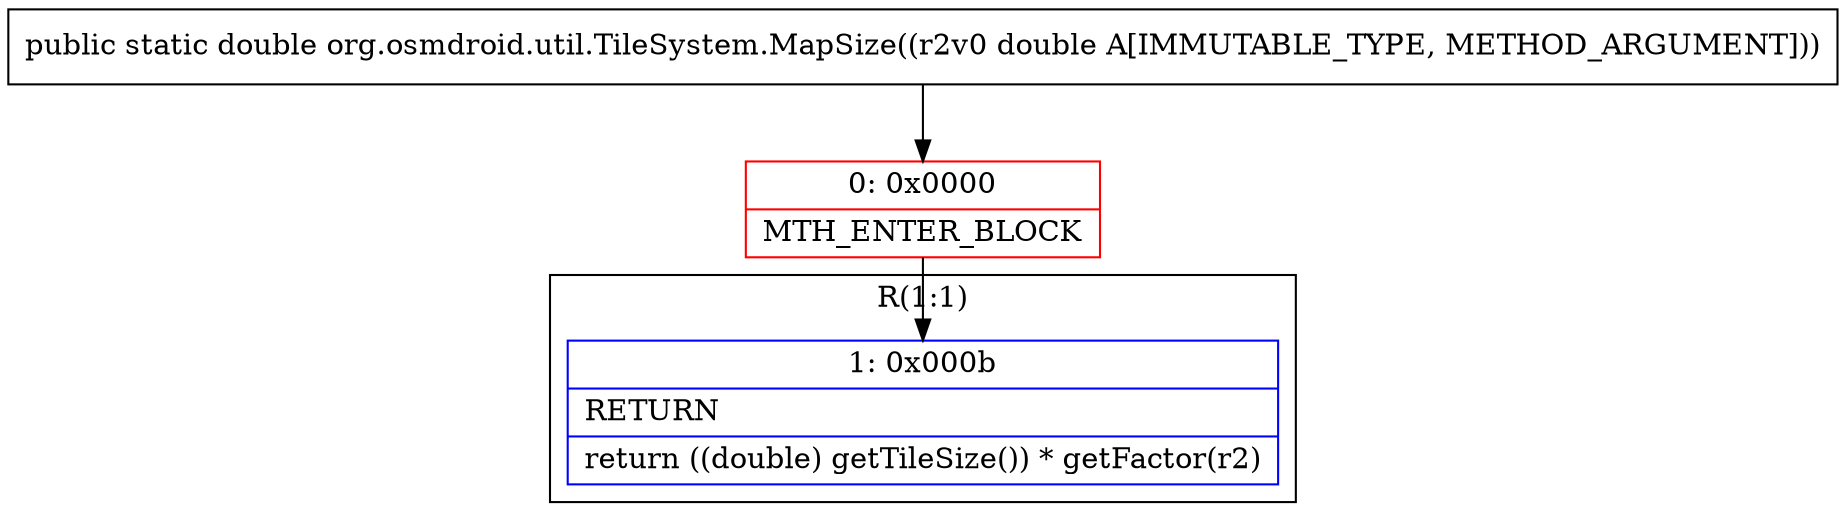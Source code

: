 digraph "CFG fororg.osmdroid.util.TileSystem.MapSize(D)D" {
subgraph cluster_Region_1681206585 {
label = "R(1:1)";
node [shape=record,color=blue];
Node_1 [shape=record,label="{1\:\ 0x000b|RETURN\l|return ((double) getTileSize()) * getFactor(r2)\l}"];
}
Node_0 [shape=record,color=red,label="{0\:\ 0x0000|MTH_ENTER_BLOCK\l}"];
MethodNode[shape=record,label="{public static double org.osmdroid.util.TileSystem.MapSize((r2v0 double A[IMMUTABLE_TYPE, METHOD_ARGUMENT])) }"];
MethodNode -> Node_0;
Node_0 -> Node_1;
}

